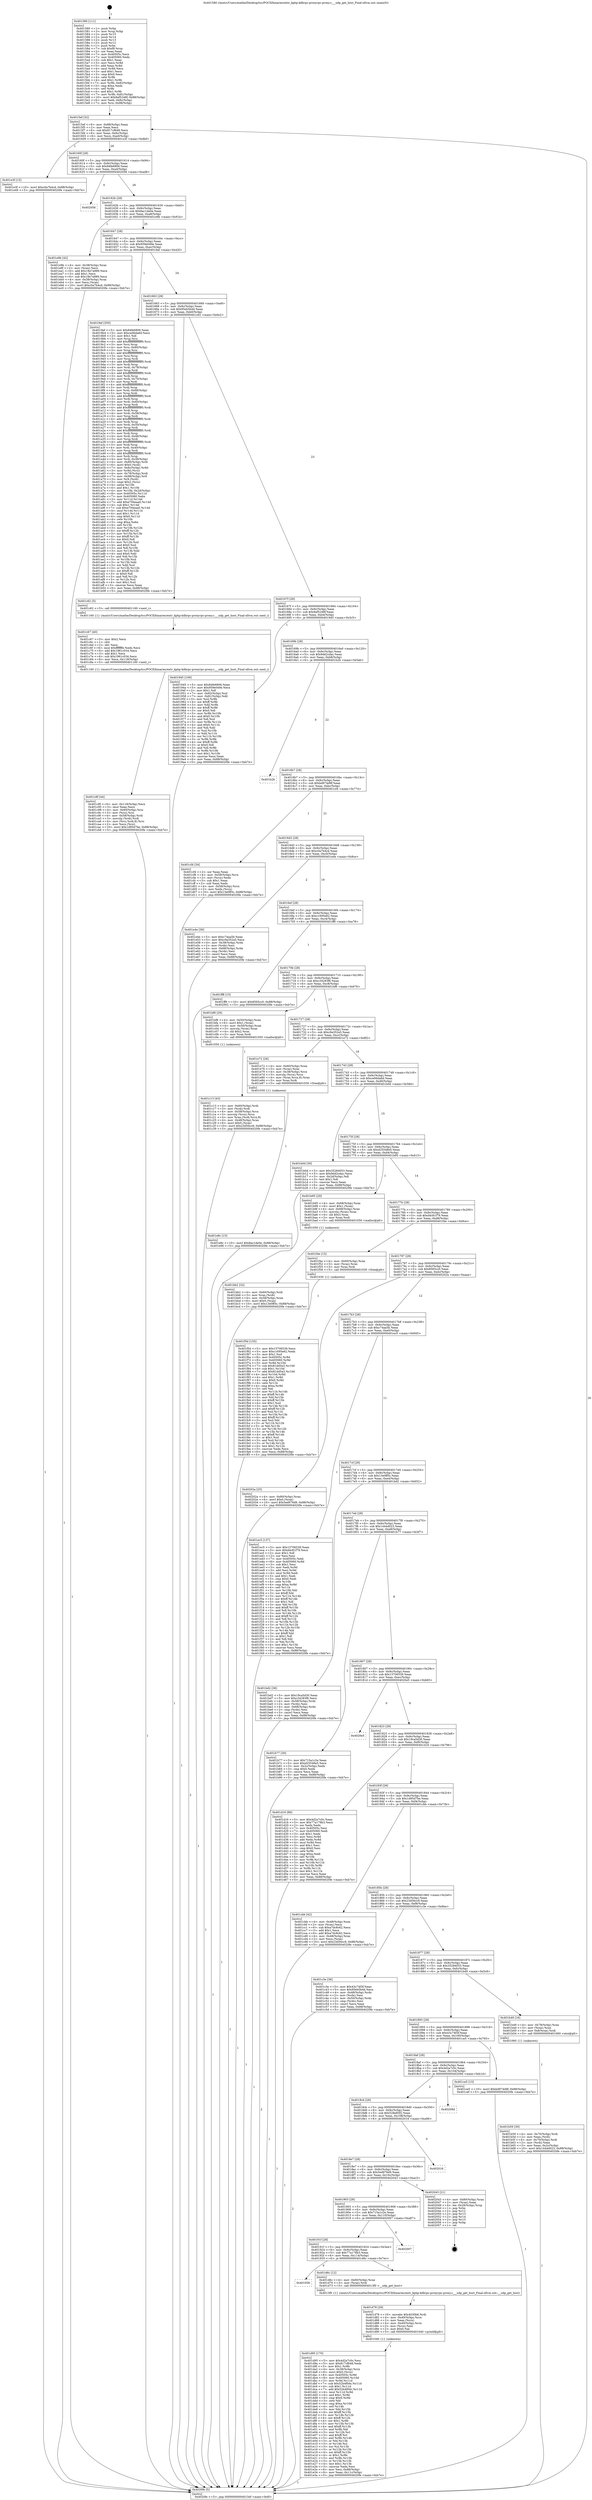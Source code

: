 digraph "0x401580" {
  label = "0x401580 (/mnt/c/Users/mathe/Desktop/tcc/POCII/binaries/extr_kphp-kdbrpc-proxyrpc-proxy.c___udp_get_host_Final-ollvm.out::main(0))"
  labelloc = "t"
  node[shape=record]

  Entry [label="",width=0.3,height=0.3,shape=circle,fillcolor=black,style=filled]
  "0x4015ef" [label="{
     0x4015ef [32]\l
     | [instrs]\l
     &nbsp;&nbsp;0x4015ef \<+6\>: mov -0x88(%rbp),%eax\l
     &nbsp;&nbsp;0x4015f5 \<+2\>: mov %eax,%ecx\l
     &nbsp;&nbsp;0x4015f7 \<+6\>: sub $0x817cf648,%ecx\l
     &nbsp;&nbsp;0x4015fd \<+6\>: mov %eax,-0x9c(%rbp)\l
     &nbsp;&nbsp;0x401603 \<+6\>: mov %ecx,-0xa0(%rbp)\l
     &nbsp;&nbsp;0x401609 \<+6\>: je 0000000000401e3f \<main+0x8bf\>\l
  }"]
  "0x401e3f" [label="{
     0x401e3f [15]\l
     | [instrs]\l
     &nbsp;&nbsp;0x401e3f \<+10\>: movl $0xc0a7b4cd,-0x88(%rbp)\l
     &nbsp;&nbsp;0x401e49 \<+5\>: jmp 00000000004020fe \<main+0xb7e\>\l
  }"]
  "0x40160f" [label="{
     0x40160f [28]\l
     | [instrs]\l
     &nbsp;&nbsp;0x40160f \<+5\>: jmp 0000000000401614 \<main+0x94\>\l
     &nbsp;&nbsp;0x401614 \<+6\>: mov -0x9c(%rbp),%eax\l
     &nbsp;&nbsp;0x40161a \<+5\>: sub $0x84fe6806,%eax\l
     &nbsp;&nbsp;0x40161f \<+6\>: mov %eax,-0xa4(%rbp)\l
     &nbsp;&nbsp;0x401625 \<+6\>: je 0000000000402058 \<main+0xad8\>\l
  }"]
  Exit [label="",width=0.3,height=0.3,shape=circle,fillcolor=black,style=filled,peripheries=2]
  "0x402058" [label="{
     0x402058\l
  }", style=dashed]
  "0x40162b" [label="{
     0x40162b [28]\l
     | [instrs]\l
     &nbsp;&nbsp;0x40162b \<+5\>: jmp 0000000000401630 \<main+0xb0\>\l
     &nbsp;&nbsp;0x401630 \<+6\>: mov -0x9c(%rbp),%eax\l
     &nbsp;&nbsp;0x401636 \<+5\>: sub $0x8ac1de0e,%eax\l
     &nbsp;&nbsp;0x40163b \<+6\>: mov %eax,-0xa8(%rbp)\l
     &nbsp;&nbsp;0x401641 \<+6\>: je 0000000000401e9b \<main+0x91b\>\l
  }"]
  "0x401f5d" [label="{
     0x401f5d [155]\l
     | [instrs]\l
     &nbsp;&nbsp;0x401f5d \<+5\>: mov $0x15706539,%ecx\l
     &nbsp;&nbsp;0x401f62 \<+5\>: mov $0xc1695e62,%edx\l
     &nbsp;&nbsp;0x401f67 \<+3\>: mov $0x1,%sil\l
     &nbsp;&nbsp;0x401f6a \<+8\>: mov 0x40505c,%r8d\l
     &nbsp;&nbsp;0x401f72 \<+8\>: mov 0x405060,%r9d\l
     &nbsp;&nbsp;0x401f7a \<+3\>: mov %r8d,%r10d\l
     &nbsp;&nbsp;0x401f7d \<+7\>: sub $0x81dd5a3,%r10d\l
     &nbsp;&nbsp;0x401f84 \<+4\>: sub $0x1,%r10d\l
     &nbsp;&nbsp;0x401f88 \<+7\>: add $0x81dd5a3,%r10d\l
     &nbsp;&nbsp;0x401f8f \<+4\>: imul %r10d,%r8d\l
     &nbsp;&nbsp;0x401f93 \<+4\>: and $0x1,%r8d\l
     &nbsp;&nbsp;0x401f97 \<+4\>: cmp $0x0,%r8d\l
     &nbsp;&nbsp;0x401f9b \<+4\>: sete %r11b\l
     &nbsp;&nbsp;0x401f9f \<+4\>: cmp $0xa,%r9d\l
     &nbsp;&nbsp;0x401fa3 \<+3\>: setl %bl\l
     &nbsp;&nbsp;0x401fa6 \<+3\>: mov %r11b,%r14b\l
     &nbsp;&nbsp;0x401fa9 \<+4\>: xor $0xff,%r14b\l
     &nbsp;&nbsp;0x401fad \<+3\>: mov %bl,%r15b\l
     &nbsp;&nbsp;0x401fb0 \<+4\>: xor $0xff,%r15b\l
     &nbsp;&nbsp;0x401fb4 \<+4\>: xor $0x1,%sil\l
     &nbsp;&nbsp;0x401fb8 \<+3\>: mov %r14b,%r12b\l
     &nbsp;&nbsp;0x401fbb \<+4\>: and $0xff,%r12b\l
     &nbsp;&nbsp;0x401fbf \<+3\>: and %sil,%r11b\l
     &nbsp;&nbsp;0x401fc2 \<+3\>: mov %r15b,%r13b\l
     &nbsp;&nbsp;0x401fc5 \<+4\>: and $0xff,%r13b\l
     &nbsp;&nbsp;0x401fc9 \<+3\>: and %sil,%bl\l
     &nbsp;&nbsp;0x401fcc \<+3\>: or %r11b,%r12b\l
     &nbsp;&nbsp;0x401fcf \<+3\>: or %bl,%r13b\l
     &nbsp;&nbsp;0x401fd2 \<+3\>: xor %r13b,%r12b\l
     &nbsp;&nbsp;0x401fd5 \<+3\>: or %r15b,%r14b\l
     &nbsp;&nbsp;0x401fd8 \<+4\>: xor $0xff,%r14b\l
     &nbsp;&nbsp;0x401fdc \<+4\>: or $0x1,%sil\l
     &nbsp;&nbsp;0x401fe0 \<+3\>: and %sil,%r14b\l
     &nbsp;&nbsp;0x401fe3 \<+3\>: or %r14b,%r12b\l
     &nbsp;&nbsp;0x401fe6 \<+4\>: test $0x1,%r12b\l
     &nbsp;&nbsp;0x401fea \<+3\>: cmovne %edx,%ecx\l
     &nbsp;&nbsp;0x401fed \<+6\>: mov %ecx,-0x88(%rbp)\l
     &nbsp;&nbsp;0x401ff3 \<+5\>: jmp 00000000004020fe \<main+0xb7e\>\l
  }"]
  "0x401e9b" [label="{
     0x401e9b [42]\l
     | [instrs]\l
     &nbsp;&nbsp;0x401e9b \<+4\>: mov -0x38(%rbp),%rax\l
     &nbsp;&nbsp;0x401e9f \<+2\>: mov (%rax),%ecx\l
     &nbsp;&nbsp;0x401ea1 \<+6\>: add $0x18e7a989,%ecx\l
     &nbsp;&nbsp;0x401ea7 \<+3\>: add $0x1,%ecx\l
     &nbsp;&nbsp;0x401eaa \<+6\>: sub $0x18e7a989,%ecx\l
     &nbsp;&nbsp;0x401eb0 \<+4\>: mov -0x38(%rbp),%rax\l
     &nbsp;&nbsp;0x401eb4 \<+2\>: mov %ecx,(%rax)\l
     &nbsp;&nbsp;0x401eb6 \<+10\>: movl $0xc0a7b4cd,-0x88(%rbp)\l
     &nbsp;&nbsp;0x401ec0 \<+5\>: jmp 00000000004020fe \<main+0xb7e\>\l
  }"]
  "0x401647" [label="{
     0x401647 [28]\l
     | [instrs]\l
     &nbsp;&nbsp;0x401647 \<+5\>: jmp 000000000040164c \<main+0xcc\>\l
     &nbsp;&nbsp;0x40164c \<+6\>: mov -0x9c(%rbp),%eax\l
     &nbsp;&nbsp;0x401652 \<+5\>: sub $0x959e049e,%eax\l
     &nbsp;&nbsp;0x401657 \<+6\>: mov %eax,-0xac(%rbp)\l
     &nbsp;&nbsp;0x40165d \<+6\>: je 00000000004019af \<main+0x42f\>\l
  }"]
  "0x401e8c" [label="{
     0x401e8c [15]\l
     | [instrs]\l
     &nbsp;&nbsp;0x401e8c \<+10\>: movl $0x8ac1de0e,-0x88(%rbp)\l
     &nbsp;&nbsp;0x401e96 \<+5\>: jmp 00000000004020fe \<main+0xb7e\>\l
  }"]
  "0x4019af" [label="{
     0x4019af [350]\l
     | [instrs]\l
     &nbsp;&nbsp;0x4019af \<+5\>: mov $0x84fe6806,%eax\l
     &nbsp;&nbsp;0x4019b4 \<+5\>: mov $0xce06da6d,%ecx\l
     &nbsp;&nbsp;0x4019b9 \<+2\>: mov $0x1,%dl\l
     &nbsp;&nbsp;0x4019bb \<+3\>: mov %rsp,%rsi\l
     &nbsp;&nbsp;0x4019be \<+4\>: add $0xfffffffffffffff0,%rsi\l
     &nbsp;&nbsp;0x4019c2 \<+3\>: mov %rsi,%rsp\l
     &nbsp;&nbsp;0x4019c5 \<+4\>: mov %rsi,-0x80(%rbp)\l
     &nbsp;&nbsp;0x4019c9 \<+3\>: mov %rsp,%rsi\l
     &nbsp;&nbsp;0x4019cc \<+4\>: add $0xfffffffffffffff0,%rsi\l
     &nbsp;&nbsp;0x4019d0 \<+3\>: mov %rsi,%rsp\l
     &nbsp;&nbsp;0x4019d3 \<+3\>: mov %rsp,%rdi\l
     &nbsp;&nbsp;0x4019d6 \<+4\>: add $0xfffffffffffffff0,%rdi\l
     &nbsp;&nbsp;0x4019da \<+3\>: mov %rdi,%rsp\l
     &nbsp;&nbsp;0x4019dd \<+4\>: mov %rdi,-0x78(%rbp)\l
     &nbsp;&nbsp;0x4019e1 \<+3\>: mov %rsp,%rdi\l
     &nbsp;&nbsp;0x4019e4 \<+4\>: add $0xfffffffffffffff0,%rdi\l
     &nbsp;&nbsp;0x4019e8 \<+3\>: mov %rdi,%rsp\l
     &nbsp;&nbsp;0x4019eb \<+4\>: mov %rdi,-0x70(%rbp)\l
     &nbsp;&nbsp;0x4019ef \<+3\>: mov %rsp,%rdi\l
     &nbsp;&nbsp;0x4019f2 \<+4\>: add $0xfffffffffffffff0,%rdi\l
     &nbsp;&nbsp;0x4019f6 \<+3\>: mov %rdi,%rsp\l
     &nbsp;&nbsp;0x4019f9 \<+4\>: mov %rdi,-0x68(%rbp)\l
     &nbsp;&nbsp;0x4019fd \<+3\>: mov %rsp,%rdi\l
     &nbsp;&nbsp;0x401a00 \<+4\>: add $0xfffffffffffffff0,%rdi\l
     &nbsp;&nbsp;0x401a04 \<+3\>: mov %rdi,%rsp\l
     &nbsp;&nbsp;0x401a07 \<+4\>: mov %rdi,-0x60(%rbp)\l
     &nbsp;&nbsp;0x401a0b \<+3\>: mov %rsp,%rdi\l
     &nbsp;&nbsp;0x401a0e \<+4\>: add $0xfffffffffffffff0,%rdi\l
     &nbsp;&nbsp;0x401a12 \<+3\>: mov %rdi,%rsp\l
     &nbsp;&nbsp;0x401a15 \<+4\>: mov %rdi,-0x58(%rbp)\l
     &nbsp;&nbsp;0x401a19 \<+3\>: mov %rsp,%rdi\l
     &nbsp;&nbsp;0x401a1c \<+4\>: add $0xfffffffffffffff0,%rdi\l
     &nbsp;&nbsp;0x401a20 \<+3\>: mov %rdi,%rsp\l
     &nbsp;&nbsp;0x401a23 \<+4\>: mov %rdi,-0x50(%rbp)\l
     &nbsp;&nbsp;0x401a27 \<+3\>: mov %rsp,%rdi\l
     &nbsp;&nbsp;0x401a2a \<+4\>: add $0xfffffffffffffff0,%rdi\l
     &nbsp;&nbsp;0x401a2e \<+3\>: mov %rdi,%rsp\l
     &nbsp;&nbsp;0x401a31 \<+4\>: mov %rdi,-0x48(%rbp)\l
     &nbsp;&nbsp;0x401a35 \<+3\>: mov %rsp,%rdi\l
     &nbsp;&nbsp;0x401a38 \<+4\>: add $0xfffffffffffffff0,%rdi\l
     &nbsp;&nbsp;0x401a3c \<+3\>: mov %rdi,%rsp\l
     &nbsp;&nbsp;0x401a3f \<+4\>: mov %rdi,-0x40(%rbp)\l
     &nbsp;&nbsp;0x401a43 \<+3\>: mov %rsp,%rdi\l
     &nbsp;&nbsp;0x401a46 \<+4\>: add $0xfffffffffffffff0,%rdi\l
     &nbsp;&nbsp;0x401a4a \<+3\>: mov %rdi,%rsp\l
     &nbsp;&nbsp;0x401a4d \<+4\>: mov %rdi,-0x38(%rbp)\l
     &nbsp;&nbsp;0x401a51 \<+4\>: mov -0x80(%rbp),%rdi\l
     &nbsp;&nbsp;0x401a55 \<+6\>: movl $0x0,(%rdi)\l
     &nbsp;&nbsp;0x401a5b \<+7\>: mov -0x8c(%rbp),%r8d\l
     &nbsp;&nbsp;0x401a62 \<+3\>: mov %r8d,(%rsi)\l
     &nbsp;&nbsp;0x401a65 \<+4\>: mov -0x78(%rbp),%rdi\l
     &nbsp;&nbsp;0x401a69 \<+7\>: mov -0x98(%rbp),%r9\l
     &nbsp;&nbsp;0x401a70 \<+3\>: mov %r9,(%rdi)\l
     &nbsp;&nbsp;0x401a73 \<+3\>: cmpl $0x2,(%rsi)\l
     &nbsp;&nbsp;0x401a76 \<+4\>: setne %r10b\l
     &nbsp;&nbsp;0x401a7a \<+4\>: and $0x1,%r10b\l
     &nbsp;&nbsp;0x401a7e \<+4\>: mov %r10b,-0x2d(%rbp)\l
     &nbsp;&nbsp;0x401a82 \<+8\>: mov 0x40505c,%r11d\l
     &nbsp;&nbsp;0x401a8a \<+7\>: mov 0x405060,%ebx\l
     &nbsp;&nbsp;0x401a91 \<+3\>: mov %r11d,%r14d\l
     &nbsp;&nbsp;0x401a94 \<+7\>: add $0xe794eaa0,%r14d\l
     &nbsp;&nbsp;0x401a9b \<+4\>: sub $0x1,%r14d\l
     &nbsp;&nbsp;0x401a9f \<+7\>: sub $0xe794eaa0,%r14d\l
     &nbsp;&nbsp;0x401aa6 \<+4\>: imul %r14d,%r11d\l
     &nbsp;&nbsp;0x401aaa \<+4\>: and $0x1,%r11d\l
     &nbsp;&nbsp;0x401aae \<+4\>: cmp $0x0,%r11d\l
     &nbsp;&nbsp;0x401ab2 \<+4\>: sete %r10b\l
     &nbsp;&nbsp;0x401ab6 \<+3\>: cmp $0xa,%ebx\l
     &nbsp;&nbsp;0x401ab9 \<+4\>: setl %r15b\l
     &nbsp;&nbsp;0x401abd \<+3\>: mov %r10b,%r12b\l
     &nbsp;&nbsp;0x401ac0 \<+4\>: xor $0xff,%r12b\l
     &nbsp;&nbsp;0x401ac4 \<+3\>: mov %r15b,%r13b\l
     &nbsp;&nbsp;0x401ac7 \<+4\>: xor $0xff,%r13b\l
     &nbsp;&nbsp;0x401acb \<+3\>: xor $0x0,%dl\l
     &nbsp;&nbsp;0x401ace \<+3\>: mov %r12b,%sil\l
     &nbsp;&nbsp;0x401ad1 \<+4\>: and $0x0,%sil\l
     &nbsp;&nbsp;0x401ad5 \<+3\>: and %dl,%r10b\l
     &nbsp;&nbsp;0x401ad8 \<+3\>: mov %r13b,%dil\l
     &nbsp;&nbsp;0x401adb \<+4\>: and $0x0,%dil\l
     &nbsp;&nbsp;0x401adf \<+3\>: and %dl,%r15b\l
     &nbsp;&nbsp;0x401ae2 \<+3\>: or %r10b,%sil\l
     &nbsp;&nbsp;0x401ae5 \<+3\>: or %r15b,%dil\l
     &nbsp;&nbsp;0x401ae8 \<+3\>: xor %dil,%sil\l
     &nbsp;&nbsp;0x401aeb \<+3\>: or %r13b,%r12b\l
     &nbsp;&nbsp;0x401aee \<+4\>: xor $0xff,%r12b\l
     &nbsp;&nbsp;0x401af2 \<+3\>: or $0x0,%dl\l
     &nbsp;&nbsp;0x401af5 \<+3\>: and %dl,%r12b\l
     &nbsp;&nbsp;0x401af8 \<+3\>: or %r12b,%sil\l
     &nbsp;&nbsp;0x401afb \<+4\>: test $0x1,%sil\l
     &nbsp;&nbsp;0x401aff \<+3\>: cmovne %ecx,%eax\l
     &nbsp;&nbsp;0x401b02 \<+6\>: mov %eax,-0x88(%rbp)\l
     &nbsp;&nbsp;0x401b08 \<+5\>: jmp 00000000004020fe \<main+0xb7e\>\l
  }"]
  "0x401663" [label="{
     0x401663 [28]\l
     | [instrs]\l
     &nbsp;&nbsp;0x401663 \<+5\>: jmp 0000000000401668 \<main+0xe8\>\l
     &nbsp;&nbsp;0x401668 \<+6\>: mov -0x9c(%rbp),%eax\l
     &nbsp;&nbsp;0x40166e \<+5\>: sub $0x95eb5b4d,%eax\l
     &nbsp;&nbsp;0x401673 \<+6\>: mov %eax,-0xb0(%rbp)\l
     &nbsp;&nbsp;0x401679 \<+6\>: je 0000000000401c62 \<main+0x6e2\>\l
  }"]
  "0x401d95" [label="{
     0x401d95 [170]\l
     | [instrs]\l
     &nbsp;&nbsp;0x401d95 \<+5\>: mov $0x4d2a7c0c,%esi\l
     &nbsp;&nbsp;0x401d9a \<+5\>: mov $0x817cf648,%edx\l
     &nbsp;&nbsp;0x401d9f \<+3\>: mov $0x1,%r8b\l
     &nbsp;&nbsp;0x401da2 \<+4\>: mov -0x38(%rbp),%rcx\l
     &nbsp;&nbsp;0x401da6 \<+6\>: movl $0x0,(%rcx)\l
     &nbsp;&nbsp;0x401dac \<+8\>: mov 0x40505c,%r9d\l
     &nbsp;&nbsp;0x401db4 \<+8\>: mov 0x405060,%r10d\l
     &nbsp;&nbsp;0x401dbc \<+3\>: mov %r9d,%r11d\l
     &nbsp;&nbsp;0x401dbf \<+7\>: sub $0x52b4f0dc,%r11d\l
     &nbsp;&nbsp;0x401dc6 \<+4\>: sub $0x1,%r11d\l
     &nbsp;&nbsp;0x401dca \<+7\>: add $0x52b4f0dc,%r11d\l
     &nbsp;&nbsp;0x401dd1 \<+4\>: imul %r11d,%r9d\l
     &nbsp;&nbsp;0x401dd5 \<+4\>: and $0x1,%r9d\l
     &nbsp;&nbsp;0x401dd9 \<+4\>: cmp $0x0,%r9d\l
     &nbsp;&nbsp;0x401ddd \<+3\>: sete %bl\l
     &nbsp;&nbsp;0x401de0 \<+4\>: cmp $0xa,%r10d\l
     &nbsp;&nbsp;0x401de4 \<+4\>: setl %r14b\l
     &nbsp;&nbsp;0x401de8 \<+3\>: mov %bl,%r15b\l
     &nbsp;&nbsp;0x401deb \<+4\>: xor $0xff,%r15b\l
     &nbsp;&nbsp;0x401def \<+3\>: mov %r14b,%r12b\l
     &nbsp;&nbsp;0x401df2 \<+4\>: xor $0xff,%r12b\l
     &nbsp;&nbsp;0x401df6 \<+4\>: xor $0x1,%r8b\l
     &nbsp;&nbsp;0x401dfa \<+3\>: mov %r15b,%r13b\l
     &nbsp;&nbsp;0x401dfd \<+4\>: and $0xff,%r13b\l
     &nbsp;&nbsp;0x401e01 \<+3\>: and %r8b,%bl\l
     &nbsp;&nbsp;0x401e04 \<+3\>: mov %r12b,%cl\l
     &nbsp;&nbsp;0x401e07 \<+3\>: and $0xff,%cl\l
     &nbsp;&nbsp;0x401e0a \<+3\>: and %r8b,%r14b\l
     &nbsp;&nbsp;0x401e0d \<+3\>: or %bl,%r13b\l
     &nbsp;&nbsp;0x401e10 \<+3\>: or %r14b,%cl\l
     &nbsp;&nbsp;0x401e13 \<+3\>: xor %cl,%r13b\l
     &nbsp;&nbsp;0x401e16 \<+3\>: or %r12b,%r15b\l
     &nbsp;&nbsp;0x401e19 \<+4\>: xor $0xff,%r15b\l
     &nbsp;&nbsp;0x401e1d \<+4\>: or $0x1,%r8b\l
     &nbsp;&nbsp;0x401e21 \<+3\>: and %r8b,%r15b\l
     &nbsp;&nbsp;0x401e24 \<+3\>: or %r15b,%r13b\l
     &nbsp;&nbsp;0x401e27 \<+4\>: test $0x1,%r13b\l
     &nbsp;&nbsp;0x401e2b \<+3\>: cmovne %edx,%esi\l
     &nbsp;&nbsp;0x401e2e \<+6\>: mov %esi,-0x88(%rbp)\l
     &nbsp;&nbsp;0x401e34 \<+6\>: mov %eax,-0x11c(%rbp)\l
     &nbsp;&nbsp;0x401e3a \<+5\>: jmp 00000000004020fe \<main+0xb7e\>\l
  }"]
  "0x401c62" [label="{
     0x401c62 [5]\l
     | [instrs]\l
     &nbsp;&nbsp;0x401c62 \<+5\>: call 0000000000401160 \<next_i\>\l
     | [calls]\l
     &nbsp;&nbsp;0x401160 \{1\} (/mnt/c/Users/mathe/Desktop/tcc/POCII/binaries/extr_kphp-kdbrpc-proxyrpc-proxy.c___udp_get_host_Final-ollvm.out::next_i)\l
  }"]
  "0x40167f" [label="{
     0x40167f [28]\l
     | [instrs]\l
     &nbsp;&nbsp;0x40167f \<+5\>: jmp 0000000000401684 \<main+0x104\>\l
     &nbsp;&nbsp;0x401684 \<+6\>: mov -0x9c(%rbp),%eax\l
     &nbsp;&nbsp;0x40168a \<+5\>: sub $0x9af5248f,%eax\l
     &nbsp;&nbsp;0x40168f \<+6\>: mov %eax,-0xb4(%rbp)\l
     &nbsp;&nbsp;0x401695 \<+6\>: je 0000000000401945 \<main+0x3c5\>\l
  }"]
  "0x401d78" [label="{
     0x401d78 [29]\l
     | [instrs]\l
     &nbsp;&nbsp;0x401d78 \<+10\>: movabs $0x4030b6,%rdi\l
     &nbsp;&nbsp;0x401d82 \<+4\>: mov -0x40(%rbp),%rcx\l
     &nbsp;&nbsp;0x401d86 \<+2\>: mov %eax,(%rcx)\l
     &nbsp;&nbsp;0x401d88 \<+4\>: mov -0x40(%rbp),%rcx\l
     &nbsp;&nbsp;0x401d8c \<+2\>: mov (%rcx),%esi\l
     &nbsp;&nbsp;0x401d8e \<+2\>: mov $0x0,%al\l
     &nbsp;&nbsp;0x401d90 \<+5\>: call 0000000000401040 \<printf@plt\>\l
     | [calls]\l
     &nbsp;&nbsp;0x401040 \{1\} (unknown)\l
  }"]
  "0x401945" [label="{
     0x401945 [106]\l
     | [instrs]\l
     &nbsp;&nbsp;0x401945 \<+5\>: mov $0x84fe6806,%eax\l
     &nbsp;&nbsp;0x40194a \<+5\>: mov $0x959e049e,%ecx\l
     &nbsp;&nbsp;0x40194f \<+2\>: mov $0x1,%dl\l
     &nbsp;&nbsp;0x401951 \<+7\>: mov -0x82(%rbp),%sil\l
     &nbsp;&nbsp;0x401958 \<+7\>: mov -0x81(%rbp),%dil\l
     &nbsp;&nbsp;0x40195f \<+3\>: mov %sil,%r8b\l
     &nbsp;&nbsp;0x401962 \<+4\>: xor $0xff,%r8b\l
     &nbsp;&nbsp;0x401966 \<+3\>: mov %dil,%r9b\l
     &nbsp;&nbsp;0x401969 \<+4\>: xor $0xff,%r9b\l
     &nbsp;&nbsp;0x40196d \<+3\>: xor $0x0,%dl\l
     &nbsp;&nbsp;0x401970 \<+3\>: mov %r8b,%r10b\l
     &nbsp;&nbsp;0x401973 \<+4\>: and $0x0,%r10b\l
     &nbsp;&nbsp;0x401977 \<+3\>: and %dl,%sil\l
     &nbsp;&nbsp;0x40197a \<+3\>: mov %r9b,%r11b\l
     &nbsp;&nbsp;0x40197d \<+4\>: and $0x0,%r11b\l
     &nbsp;&nbsp;0x401981 \<+3\>: and %dl,%dil\l
     &nbsp;&nbsp;0x401984 \<+3\>: or %sil,%r10b\l
     &nbsp;&nbsp;0x401987 \<+3\>: or %dil,%r11b\l
     &nbsp;&nbsp;0x40198a \<+3\>: xor %r11b,%r10b\l
     &nbsp;&nbsp;0x40198d \<+3\>: or %r9b,%r8b\l
     &nbsp;&nbsp;0x401990 \<+4\>: xor $0xff,%r8b\l
     &nbsp;&nbsp;0x401994 \<+3\>: or $0x0,%dl\l
     &nbsp;&nbsp;0x401997 \<+3\>: and %dl,%r8b\l
     &nbsp;&nbsp;0x40199a \<+3\>: or %r8b,%r10b\l
     &nbsp;&nbsp;0x40199d \<+4\>: test $0x1,%r10b\l
     &nbsp;&nbsp;0x4019a1 \<+3\>: cmovne %ecx,%eax\l
     &nbsp;&nbsp;0x4019a4 \<+6\>: mov %eax,-0x88(%rbp)\l
     &nbsp;&nbsp;0x4019aa \<+5\>: jmp 00000000004020fe \<main+0xb7e\>\l
  }"]
  "0x40169b" [label="{
     0x40169b [28]\l
     | [instrs]\l
     &nbsp;&nbsp;0x40169b \<+5\>: jmp 00000000004016a0 \<main+0x120\>\l
     &nbsp;&nbsp;0x4016a0 \<+6\>: mov -0x9c(%rbp),%eax\l
     &nbsp;&nbsp;0x4016a6 \<+5\>: sub $0x9dd2cdac,%eax\l
     &nbsp;&nbsp;0x4016ab \<+6\>: mov %eax,-0xb8(%rbp)\l
     &nbsp;&nbsp;0x4016b1 \<+6\>: je 0000000000401b2b \<main+0x5ab\>\l
  }"]
  "0x4020fe" [label="{
     0x4020fe [5]\l
     | [instrs]\l
     &nbsp;&nbsp;0x4020fe \<+5\>: jmp 00000000004015ef \<main+0x6f\>\l
  }"]
  "0x401580" [label="{
     0x401580 [111]\l
     | [instrs]\l
     &nbsp;&nbsp;0x401580 \<+1\>: push %rbp\l
     &nbsp;&nbsp;0x401581 \<+3\>: mov %rsp,%rbp\l
     &nbsp;&nbsp;0x401584 \<+2\>: push %r15\l
     &nbsp;&nbsp;0x401586 \<+2\>: push %r14\l
     &nbsp;&nbsp;0x401588 \<+2\>: push %r13\l
     &nbsp;&nbsp;0x40158a \<+2\>: push %r12\l
     &nbsp;&nbsp;0x40158c \<+1\>: push %rbx\l
     &nbsp;&nbsp;0x40158d \<+7\>: sub $0xf8,%rsp\l
     &nbsp;&nbsp;0x401594 \<+2\>: xor %eax,%eax\l
     &nbsp;&nbsp;0x401596 \<+7\>: mov 0x40505c,%ecx\l
     &nbsp;&nbsp;0x40159d \<+7\>: mov 0x405060,%edx\l
     &nbsp;&nbsp;0x4015a4 \<+3\>: sub $0x1,%eax\l
     &nbsp;&nbsp;0x4015a7 \<+3\>: mov %ecx,%r8d\l
     &nbsp;&nbsp;0x4015aa \<+3\>: add %eax,%r8d\l
     &nbsp;&nbsp;0x4015ad \<+4\>: imul %r8d,%ecx\l
     &nbsp;&nbsp;0x4015b1 \<+3\>: and $0x1,%ecx\l
     &nbsp;&nbsp;0x4015b4 \<+3\>: cmp $0x0,%ecx\l
     &nbsp;&nbsp;0x4015b7 \<+4\>: sete %r9b\l
     &nbsp;&nbsp;0x4015bb \<+4\>: and $0x1,%r9b\l
     &nbsp;&nbsp;0x4015bf \<+7\>: mov %r9b,-0x82(%rbp)\l
     &nbsp;&nbsp;0x4015c6 \<+3\>: cmp $0xa,%edx\l
     &nbsp;&nbsp;0x4015c9 \<+4\>: setl %r9b\l
     &nbsp;&nbsp;0x4015cd \<+4\>: and $0x1,%r9b\l
     &nbsp;&nbsp;0x4015d1 \<+7\>: mov %r9b,-0x81(%rbp)\l
     &nbsp;&nbsp;0x4015d8 \<+10\>: movl $0x9af5248f,-0x88(%rbp)\l
     &nbsp;&nbsp;0x4015e2 \<+6\>: mov %edi,-0x8c(%rbp)\l
     &nbsp;&nbsp;0x4015e8 \<+7\>: mov %rsi,-0x98(%rbp)\l
  }"]
  "0x40193b" [label="{
     0x40193b\l
  }", style=dashed]
  "0x401d6c" [label="{
     0x401d6c [12]\l
     | [instrs]\l
     &nbsp;&nbsp;0x401d6c \<+4\>: mov -0x60(%rbp),%rax\l
     &nbsp;&nbsp;0x401d70 \<+3\>: mov (%rax),%rdi\l
     &nbsp;&nbsp;0x401d73 \<+5\>: call 00000000004013f0 \<__udp_get_host\>\l
     | [calls]\l
     &nbsp;&nbsp;0x4013f0 \{1\} (/mnt/c/Users/mathe/Desktop/tcc/POCII/binaries/extr_kphp-kdbrpc-proxyrpc-proxy.c___udp_get_host_Final-ollvm.out::__udp_get_host)\l
  }"]
  "0x401b2b" [label="{
     0x401b2b\l
  }", style=dashed]
  "0x4016b7" [label="{
     0x4016b7 [28]\l
     | [instrs]\l
     &nbsp;&nbsp;0x4016b7 \<+5\>: jmp 00000000004016bc \<main+0x13c\>\l
     &nbsp;&nbsp;0x4016bc \<+6\>: mov -0x9c(%rbp),%eax\l
     &nbsp;&nbsp;0x4016c2 \<+5\>: sub $0xbd974d9f,%eax\l
     &nbsp;&nbsp;0x4016c7 \<+6\>: mov %eax,-0xbc(%rbp)\l
     &nbsp;&nbsp;0x4016cd \<+6\>: je 0000000000401cf4 \<main+0x774\>\l
  }"]
  "0x40191f" [label="{
     0x40191f [28]\l
     | [instrs]\l
     &nbsp;&nbsp;0x40191f \<+5\>: jmp 0000000000401924 \<main+0x3a4\>\l
     &nbsp;&nbsp;0x401924 \<+6\>: mov -0x9c(%rbp),%eax\l
     &nbsp;&nbsp;0x40192a \<+5\>: sub $0x77a178b3,%eax\l
     &nbsp;&nbsp;0x40192f \<+6\>: mov %eax,-0x114(%rbp)\l
     &nbsp;&nbsp;0x401935 \<+6\>: je 0000000000401d6c \<main+0x7ec\>\l
  }"]
  "0x401cf4" [label="{
     0x401cf4 [34]\l
     | [instrs]\l
     &nbsp;&nbsp;0x401cf4 \<+2\>: xor %eax,%eax\l
     &nbsp;&nbsp;0x401cf6 \<+4\>: mov -0x58(%rbp),%rcx\l
     &nbsp;&nbsp;0x401cfa \<+2\>: mov (%rcx),%edx\l
     &nbsp;&nbsp;0x401cfc \<+3\>: sub $0x1,%eax\l
     &nbsp;&nbsp;0x401cff \<+2\>: sub %eax,%edx\l
     &nbsp;&nbsp;0x401d01 \<+4\>: mov -0x58(%rbp),%rcx\l
     &nbsp;&nbsp;0x401d05 \<+2\>: mov %edx,(%rcx)\l
     &nbsp;&nbsp;0x401d07 \<+10\>: movl $0x13e0ff3c,-0x88(%rbp)\l
     &nbsp;&nbsp;0x401d11 \<+5\>: jmp 00000000004020fe \<main+0xb7e\>\l
  }"]
  "0x4016d3" [label="{
     0x4016d3 [28]\l
     | [instrs]\l
     &nbsp;&nbsp;0x4016d3 \<+5\>: jmp 00000000004016d8 \<main+0x158\>\l
     &nbsp;&nbsp;0x4016d8 \<+6\>: mov -0x9c(%rbp),%eax\l
     &nbsp;&nbsp;0x4016de \<+5\>: sub $0xc0a7b4cd,%eax\l
     &nbsp;&nbsp;0x4016e3 \<+6\>: mov %eax,-0xc0(%rbp)\l
     &nbsp;&nbsp;0x4016e9 \<+6\>: je 0000000000401e4e \<main+0x8ce\>\l
  }"]
  "0x402007" [label="{
     0x402007\l
  }", style=dashed]
  "0x401e4e" [label="{
     0x401e4e [36]\l
     | [instrs]\l
     &nbsp;&nbsp;0x401e4e \<+5\>: mov $0xc74aa5b,%eax\l
     &nbsp;&nbsp;0x401e53 \<+5\>: mov $0xc9a352a5,%ecx\l
     &nbsp;&nbsp;0x401e58 \<+4\>: mov -0x38(%rbp),%rdx\l
     &nbsp;&nbsp;0x401e5c \<+2\>: mov (%rdx),%esi\l
     &nbsp;&nbsp;0x401e5e \<+4\>: mov -0x68(%rbp),%rdx\l
     &nbsp;&nbsp;0x401e62 \<+2\>: cmp (%rdx),%esi\l
     &nbsp;&nbsp;0x401e64 \<+3\>: cmovl %ecx,%eax\l
     &nbsp;&nbsp;0x401e67 \<+6\>: mov %eax,-0x88(%rbp)\l
     &nbsp;&nbsp;0x401e6d \<+5\>: jmp 00000000004020fe \<main+0xb7e\>\l
  }"]
  "0x4016ef" [label="{
     0x4016ef [28]\l
     | [instrs]\l
     &nbsp;&nbsp;0x4016ef \<+5\>: jmp 00000000004016f4 \<main+0x174\>\l
     &nbsp;&nbsp;0x4016f4 \<+6\>: mov -0x9c(%rbp),%eax\l
     &nbsp;&nbsp;0x4016fa \<+5\>: sub $0xc1695e62,%eax\l
     &nbsp;&nbsp;0x4016ff \<+6\>: mov %eax,-0xc4(%rbp)\l
     &nbsp;&nbsp;0x401705 \<+6\>: je 0000000000401ff8 \<main+0xa78\>\l
  }"]
  "0x401903" [label="{
     0x401903 [28]\l
     | [instrs]\l
     &nbsp;&nbsp;0x401903 \<+5\>: jmp 0000000000401908 \<main+0x388\>\l
     &nbsp;&nbsp;0x401908 \<+6\>: mov -0x9c(%rbp),%eax\l
     &nbsp;&nbsp;0x40190e \<+5\>: sub $0x715a1c2e,%eax\l
     &nbsp;&nbsp;0x401913 \<+6\>: mov %eax,-0x110(%rbp)\l
     &nbsp;&nbsp;0x401919 \<+6\>: je 0000000000402007 \<main+0xa87\>\l
  }"]
  "0x401ff8" [label="{
     0x401ff8 [15]\l
     | [instrs]\l
     &nbsp;&nbsp;0x401ff8 \<+10\>: movl $0x8565cc0,-0x88(%rbp)\l
     &nbsp;&nbsp;0x402002 \<+5\>: jmp 00000000004020fe \<main+0xb7e\>\l
  }"]
  "0x40170b" [label="{
     0x40170b [28]\l
     | [instrs]\l
     &nbsp;&nbsp;0x40170b \<+5\>: jmp 0000000000401710 \<main+0x190\>\l
     &nbsp;&nbsp;0x401710 \<+6\>: mov -0x9c(%rbp),%eax\l
     &nbsp;&nbsp;0x401716 \<+5\>: sub $0xc34283f6,%eax\l
     &nbsp;&nbsp;0x40171b \<+6\>: mov %eax,-0xc8(%rbp)\l
     &nbsp;&nbsp;0x401721 \<+6\>: je 0000000000401bf6 \<main+0x676\>\l
  }"]
  "0x402043" [label="{
     0x402043 [21]\l
     | [instrs]\l
     &nbsp;&nbsp;0x402043 \<+4\>: mov -0x80(%rbp),%rax\l
     &nbsp;&nbsp;0x402047 \<+2\>: mov (%rax),%eax\l
     &nbsp;&nbsp;0x402049 \<+4\>: lea -0x28(%rbp),%rsp\l
     &nbsp;&nbsp;0x40204d \<+1\>: pop %rbx\l
     &nbsp;&nbsp;0x40204e \<+2\>: pop %r12\l
     &nbsp;&nbsp;0x402050 \<+2\>: pop %r13\l
     &nbsp;&nbsp;0x402052 \<+2\>: pop %r14\l
     &nbsp;&nbsp;0x402054 \<+2\>: pop %r15\l
     &nbsp;&nbsp;0x402056 \<+1\>: pop %rbp\l
     &nbsp;&nbsp;0x402057 \<+1\>: ret\l
  }"]
  "0x401bf6" [label="{
     0x401bf6 [29]\l
     | [instrs]\l
     &nbsp;&nbsp;0x401bf6 \<+4\>: mov -0x50(%rbp),%rax\l
     &nbsp;&nbsp;0x401bfa \<+6\>: movl $0x1,(%rax)\l
     &nbsp;&nbsp;0x401c00 \<+4\>: mov -0x50(%rbp),%rax\l
     &nbsp;&nbsp;0x401c04 \<+3\>: movslq (%rax),%rax\l
     &nbsp;&nbsp;0x401c07 \<+4\>: shl $0x2,%rax\l
     &nbsp;&nbsp;0x401c0b \<+3\>: mov %rax,%rdi\l
     &nbsp;&nbsp;0x401c0e \<+5\>: call 0000000000401050 \<malloc@plt\>\l
     | [calls]\l
     &nbsp;&nbsp;0x401050 \{1\} (unknown)\l
  }"]
  "0x401727" [label="{
     0x401727 [28]\l
     | [instrs]\l
     &nbsp;&nbsp;0x401727 \<+5\>: jmp 000000000040172c \<main+0x1ac\>\l
     &nbsp;&nbsp;0x40172c \<+6\>: mov -0x9c(%rbp),%eax\l
     &nbsp;&nbsp;0x401732 \<+5\>: sub $0xc9a352a5,%eax\l
     &nbsp;&nbsp;0x401737 \<+6\>: mov %eax,-0xcc(%rbp)\l
     &nbsp;&nbsp;0x40173d \<+6\>: je 0000000000401e72 \<main+0x8f2\>\l
  }"]
  "0x4018e7" [label="{
     0x4018e7 [28]\l
     | [instrs]\l
     &nbsp;&nbsp;0x4018e7 \<+5\>: jmp 00000000004018ec \<main+0x36c\>\l
     &nbsp;&nbsp;0x4018ec \<+6\>: mov -0x9c(%rbp),%eax\l
     &nbsp;&nbsp;0x4018f2 \<+5\>: sub $0x5ed976d9,%eax\l
     &nbsp;&nbsp;0x4018f7 \<+6\>: mov %eax,-0x10c(%rbp)\l
     &nbsp;&nbsp;0x4018fd \<+6\>: je 0000000000402043 \<main+0xac3\>\l
  }"]
  "0x401e72" [label="{
     0x401e72 [26]\l
     | [instrs]\l
     &nbsp;&nbsp;0x401e72 \<+4\>: mov -0x60(%rbp),%rax\l
     &nbsp;&nbsp;0x401e76 \<+3\>: mov (%rax),%rax\l
     &nbsp;&nbsp;0x401e79 \<+4\>: mov -0x38(%rbp),%rcx\l
     &nbsp;&nbsp;0x401e7d \<+3\>: movslq (%rcx),%rcx\l
     &nbsp;&nbsp;0x401e80 \<+4\>: mov (%rax,%rcx,8),%rax\l
     &nbsp;&nbsp;0x401e84 \<+3\>: mov %rax,%rdi\l
     &nbsp;&nbsp;0x401e87 \<+5\>: call 0000000000401030 \<free@plt\>\l
     | [calls]\l
     &nbsp;&nbsp;0x401030 \{1\} (unknown)\l
  }"]
  "0x401743" [label="{
     0x401743 [28]\l
     | [instrs]\l
     &nbsp;&nbsp;0x401743 \<+5\>: jmp 0000000000401748 \<main+0x1c8\>\l
     &nbsp;&nbsp;0x401748 \<+6\>: mov -0x9c(%rbp),%eax\l
     &nbsp;&nbsp;0x40174e \<+5\>: sub $0xce06da6d,%eax\l
     &nbsp;&nbsp;0x401753 \<+6\>: mov %eax,-0xd0(%rbp)\l
     &nbsp;&nbsp;0x401759 \<+6\>: je 0000000000401b0d \<main+0x58d\>\l
  }"]
  "0x402016" [label="{
     0x402016\l
  }", style=dashed]
  "0x401b0d" [label="{
     0x401b0d [30]\l
     | [instrs]\l
     &nbsp;&nbsp;0x401b0d \<+5\>: mov $0x35284053,%eax\l
     &nbsp;&nbsp;0x401b12 \<+5\>: mov $0x9dd2cdac,%ecx\l
     &nbsp;&nbsp;0x401b17 \<+3\>: mov -0x2d(%rbp),%dl\l
     &nbsp;&nbsp;0x401b1a \<+3\>: test $0x1,%dl\l
     &nbsp;&nbsp;0x401b1d \<+3\>: cmovne %ecx,%eax\l
     &nbsp;&nbsp;0x401b20 \<+6\>: mov %eax,-0x88(%rbp)\l
     &nbsp;&nbsp;0x401b26 \<+5\>: jmp 00000000004020fe \<main+0xb7e\>\l
  }"]
  "0x40175f" [label="{
     0x40175f [28]\l
     | [instrs]\l
     &nbsp;&nbsp;0x40175f \<+5\>: jmp 0000000000401764 \<main+0x1e4\>\l
     &nbsp;&nbsp;0x401764 \<+6\>: mov -0x9c(%rbp),%eax\l
     &nbsp;&nbsp;0x40176a \<+5\>: sub $0xd25548e5,%eax\l
     &nbsp;&nbsp;0x40176f \<+6\>: mov %eax,-0xd4(%rbp)\l
     &nbsp;&nbsp;0x401775 \<+6\>: je 0000000000401b95 \<main+0x615\>\l
  }"]
  "0x4018cb" [label="{
     0x4018cb [28]\l
     | [instrs]\l
     &nbsp;&nbsp;0x4018cb \<+5\>: jmp 00000000004018d0 \<main+0x350\>\l
     &nbsp;&nbsp;0x4018d0 \<+6\>: mov -0x9c(%rbp),%eax\l
     &nbsp;&nbsp;0x4018d6 \<+5\>: sub $0x528e85f2,%eax\l
     &nbsp;&nbsp;0x4018db \<+6\>: mov %eax,-0x108(%rbp)\l
     &nbsp;&nbsp;0x4018e1 \<+6\>: je 0000000000402016 \<main+0xa96\>\l
  }"]
  "0x401b95" [label="{
     0x401b95 [29]\l
     | [instrs]\l
     &nbsp;&nbsp;0x401b95 \<+4\>: mov -0x68(%rbp),%rax\l
     &nbsp;&nbsp;0x401b99 \<+6\>: movl $0x1,(%rax)\l
     &nbsp;&nbsp;0x401b9f \<+4\>: mov -0x68(%rbp),%rax\l
     &nbsp;&nbsp;0x401ba3 \<+3\>: movslq (%rax),%rax\l
     &nbsp;&nbsp;0x401ba6 \<+4\>: shl $0x3,%rax\l
     &nbsp;&nbsp;0x401baa \<+3\>: mov %rax,%rdi\l
     &nbsp;&nbsp;0x401bad \<+5\>: call 0000000000401050 \<malloc@plt\>\l
     | [calls]\l
     &nbsp;&nbsp;0x401050 \{1\} (unknown)\l
  }"]
  "0x40177b" [label="{
     0x40177b [28]\l
     | [instrs]\l
     &nbsp;&nbsp;0x40177b \<+5\>: jmp 0000000000401780 \<main+0x200\>\l
     &nbsp;&nbsp;0x401780 \<+6\>: mov -0x9c(%rbp),%eax\l
     &nbsp;&nbsp;0x401786 \<+5\>: sub $0xd4c81f79,%eax\l
     &nbsp;&nbsp;0x40178b \<+6\>: mov %eax,-0xd8(%rbp)\l
     &nbsp;&nbsp;0x401791 \<+6\>: je 0000000000401f4e \<main+0x9ce\>\l
  }"]
  "0x40209d" [label="{
     0x40209d\l
  }", style=dashed]
  "0x401f4e" [label="{
     0x401f4e [15]\l
     | [instrs]\l
     &nbsp;&nbsp;0x401f4e \<+4\>: mov -0x60(%rbp),%rax\l
     &nbsp;&nbsp;0x401f52 \<+3\>: mov (%rax),%rax\l
     &nbsp;&nbsp;0x401f55 \<+3\>: mov %rax,%rdi\l
     &nbsp;&nbsp;0x401f58 \<+5\>: call 0000000000401030 \<free@plt\>\l
     | [calls]\l
     &nbsp;&nbsp;0x401030 \{1\} (unknown)\l
  }"]
  "0x401797" [label="{
     0x401797 [28]\l
     | [instrs]\l
     &nbsp;&nbsp;0x401797 \<+5\>: jmp 000000000040179c \<main+0x21c\>\l
     &nbsp;&nbsp;0x40179c \<+6\>: mov -0x9c(%rbp),%eax\l
     &nbsp;&nbsp;0x4017a2 \<+5\>: sub $0x8565cc0,%eax\l
     &nbsp;&nbsp;0x4017a7 \<+6\>: mov %eax,-0xdc(%rbp)\l
     &nbsp;&nbsp;0x4017ad \<+6\>: je 000000000040202a \<main+0xaaa\>\l
  }"]
  "0x4018af" [label="{
     0x4018af [28]\l
     | [instrs]\l
     &nbsp;&nbsp;0x4018af \<+5\>: jmp 00000000004018b4 \<main+0x334\>\l
     &nbsp;&nbsp;0x4018b4 \<+6\>: mov -0x9c(%rbp),%eax\l
     &nbsp;&nbsp;0x4018ba \<+5\>: sub $0x4d2a7c0c,%eax\l
     &nbsp;&nbsp;0x4018bf \<+6\>: mov %eax,-0x104(%rbp)\l
     &nbsp;&nbsp;0x4018c5 \<+6\>: je 000000000040209d \<main+0xb1d\>\l
  }"]
  "0x40202a" [label="{
     0x40202a [25]\l
     | [instrs]\l
     &nbsp;&nbsp;0x40202a \<+4\>: mov -0x80(%rbp),%rax\l
     &nbsp;&nbsp;0x40202e \<+6\>: movl $0x0,(%rax)\l
     &nbsp;&nbsp;0x402034 \<+10\>: movl $0x5ed976d9,-0x88(%rbp)\l
     &nbsp;&nbsp;0x40203e \<+5\>: jmp 00000000004020fe \<main+0xb7e\>\l
  }"]
  "0x4017b3" [label="{
     0x4017b3 [28]\l
     | [instrs]\l
     &nbsp;&nbsp;0x4017b3 \<+5\>: jmp 00000000004017b8 \<main+0x238\>\l
     &nbsp;&nbsp;0x4017b8 \<+6\>: mov -0x9c(%rbp),%eax\l
     &nbsp;&nbsp;0x4017be \<+5\>: sub $0xc74aa5b,%eax\l
     &nbsp;&nbsp;0x4017c3 \<+6\>: mov %eax,-0xe0(%rbp)\l
     &nbsp;&nbsp;0x4017c9 \<+6\>: je 0000000000401ec5 \<main+0x945\>\l
  }"]
  "0x401ce5" [label="{
     0x401ce5 [15]\l
     | [instrs]\l
     &nbsp;&nbsp;0x401ce5 \<+10\>: movl $0xbd974d9f,-0x88(%rbp)\l
     &nbsp;&nbsp;0x401cef \<+5\>: jmp 00000000004020fe \<main+0xb7e\>\l
  }"]
  "0x401ec5" [label="{
     0x401ec5 [137]\l
     | [instrs]\l
     &nbsp;&nbsp;0x401ec5 \<+5\>: mov $0x15706539,%eax\l
     &nbsp;&nbsp;0x401eca \<+5\>: mov $0xd4c81f79,%ecx\l
     &nbsp;&nbsp;0x401ecf \<+2\>: mov $0x1,%dl\l
     &nbsp;&nbsp;0x401ed1 \<+2\>: xor %esi,%esi\l
     &nbsp;&nbsp;0x401ed3 \<+7\>: mov 0x40505c,%edi\l
     &nbsp;&nbsp;0x401eda \<+8\>: mov 0x405060,%r8d\l
     &nbsp;&nbsp;0x401ee2 \<+3\>: sub $0x1,%esi\l
     &nbsp;&nbsp;0x401ee5 \<+3\>: mov %edi,%r9d\l
     &nbsp;&nbsp;0x401ee8 \<+3\>: add %esi,%r9d\l
     &nbsp;&nbsp;0x401eeb \<+4\>: imul %r9d,%edi\l
     &nbsp;&nbsp;0x401eef \<+3\>: and $0x1,%edi\l
     &nbsp;&nbsp;0x401ef2 \<+3\>: cmp $0x0,%edi\l
     &nbsp;&nbsp;0x401ef5 \<+4\>: sete %r10b\l
     &nbsp;&nbsp;0x401ef9 \<+4\>: cmp $0xa,%r8d\l
     &nbsp;&nbsp;0x401efd \<+4\>: setl %r11b\l
     &nbsp;&nbsp;0x401f01 \<+3\>: mov %r10b,%bl\l
     &nbsp;&nbsp;0x401f04 \<+3\>: xor $0xff,%bl\l
     &nbsp;&nbsp;0x401f07 \<+3\>: mov %r11b,%r14b\l
     &nbsp;&nbsp;0x401f0a \<+4\>: xor $0xff,%r14b\l
     &nbsp;&nbsp;0x401f0e \<+3\>: xor $0x1,%dl\l
     &nbsp;&nbsp;0x401f11 \<+3\>: mov %bl,%r15b\l
     &nbsp;&nbsp;0x401f14 \<+4\>: and $0xff,%r15b\l
     &nbsp;&nbsp;0x401f18 \<+3\>: and %dl,%r10b\l
     &nbsp;&nbsp;0x401f1b \<+3\>: mov %r14b,%r12b\l
     &nbsp;&nbsp;0x401f1e \<+4\>: and $0xff,%r12b\l
     &nbsp;&nbsp;0x401f22 \<+3\>: and %dl,%r11b\l
     &nbsp;&nbsp;0x401f25 \<+3\>: or %r10b,%r15b\l
     &nbsp;&nbsp;0x401f28 \<+3\>: or %r11b,%r12b\l
     &nbsp;&nbsp;0x401f2b \<+3\>: xor %r12b,%r15b\l
     &nbsp;&nbsp;0x401f2e \<+3\>: or %r14b,%bl\l
     &nbsp;&nbsp;0x401f31 \<+3\>: xor $0xff,%bl\l
     &nbsp;&nbsp;0x401f34 \<+3\>: or $0x1,%dl\l
     &nbsp;&nbsp;0x401f37 \<+2\>: and %dl,%bl\l
     &nbsp;&nbsp;0x401f39 \<+3\>: or %bl,%r15b\l
     &nbsp;&nbsp;0x401f3c \<+4\>: test $0x1,%r15b\l
     &nbsp;&nbsp;0x401f40 \<+3\>: cmovne %ecx,%eax\l
     &nbsp;&nbsp;0x401f43 \<+6\>: mov %eax,-0x88(%rbp)\l
     &nbsp;&nbsp;0x401f49 \<+5\>: jmp 00000000004020fe \<main+0xb7e\>\l
  }"]
  "0x4017cf" [label="{
     0x4017cf [28]\l
     | [instrs]\l
     &nbsp;&nbsp;0x4017cf \<+5\>: jmp 00000000004017d4 \<main+0x254\>\l
     &nbsp;&nbsp;0x4017d4 \<+6\>: mov -0x9c(%rbp),%eax\l
     &nbsp;&nbsp;0x4017da \<+5\>: sub $0x13e0ff3c,%eax\l
     &nbsp;&nbsp;0x4017df \<+6\>: mov %eax,-0xe4(%rbp)\l
     &nbsp;&nbsp;0x4017e5 \<+6\>: je 0000000000401bd2 \<main+0x652\>\l
  }"]
  "0x401c8f" [label="{
     0x401c8f [44]\l
     | [instrs]\l
     &nbsp;&nbsp;0x401c8f \<+6\>: mov -0x118(%rbp),%ecx\l
     &nbsp;&nbsp;0x401c95 \<+3\>: imul %eax,%ecx\l
     &nbsp;&nbsp;0x401c98 \<+4\>: mov -0x60(%rbp),%rsi\l
     &nbsp;&nbsp;0x401c9c \<+3\>: mov (%rsi),%rsi\l
     &nbsp;&nbsp;0x401c9f \<+4\>: mov -0x58(%rbp),%rdi\l
     &nbsp;&nbsp;0x401ca3 \<+3\>: movslq (%rdi),%rdi\l
     &nbsp;&nbsp;0x401ca6 \<+4\>: mov (%rsi,%rdi,8),%rsi\l
     &nbsp;&nbsp;0x401caa \<+2\>: mov %ecx,(%rsi)\l
     &nbsp;&nbsp;0x401cac \<+10\>: movl $0x1d95d7be,-0x88(%rbp)\l
     &nbsp;&nbsp;0x401cb6 \<+5\>: jmp 00000000004020fe \<main+0xb7e\>\l
  }"]
  "0x401bd2" [label="{
     0x401bd2 [36]\l
     | [instrs]\l
     &nbsp;&nbsp;0x401bd2 \<+5\>: mov $0x19ca5d30,%eax\l
     &nbsp;&nbsp;0x401bd7 \<+5\>: mov $0xc34283f6,%ecx\l
     &nbsp;&nbsp;0x401bdc \<+4\>: mov -0x58(%rbp),%rdx\l
     &nbsp;&nbsp;0x401be0 \<+2\>: mov (%rdx),%esi\l
     &nbsp;&nbsp;0x401be2 \<+4\>: mov -0x68(%rbp),%rdx\l
     &nbsp;&nbsp;0x401be6 \<+2\>: cmp (%rdx),%esi\l
     &nbsp;&nbsp;0x401be8 \<+3\>: cmovl %ecx,%eax\l
     &nbsp;&nbsp;0x401beb \<+6\>: mov %eax,-0x88(%rbp)\l
     &nbsp;&nbsp;0x401bf1 \<+5\>: jmp 00000000004020fe \<main+0xb7e\>\l
  }"]
  "0x4017eb" [label="{
     0x4017eb [28]\l
     | [instrs]\l
     &nbsp;&nbsp;0x4017eb \<+5\>: jmp 00000000004017f0 \<main+0x270\>\l
     &nbsp;&nbsp;0x4017f0 \<+6\>: mov -0x9c(%rbp),%eax\l
     &nbsp;&nbsp;0x4017f6 \<+5\>: sub $0x1444d023,%eax\l
     &nbsp;&nbsp;0x4017fb \<+6\>: mov %eax,-0xe8(%rbp)\l
     &nbsp;&nbsp;0x401801 \<+6\>: je 0000000000401b77 \<main+0x5f7\>\l
  }"]
  "0x401c67" [label="{
     0x401c67 [40]\l
     | [instrs]\l
     &nbsp;&nbsp;0x401c67 \<+5\>: mov $0x2,%ecx\l
     &nbsp;&nbsp;0x401c6c \<+1\>: cltd\l
     &nbsp;&nbsp;0x401c6d \<+2\>: idiv %ecx\l
     &nbsp;&nbsp;0x401c6f \<+6\>: imul $0xfffffffe,%edx,%ecx\l
     &nbsp;&nbsp;0x401c75 \<+6\>: add $0x1961c034,%ecx\l
     &nbsp;&nbsp;0x401c7b \<+3\>: add $0x1,%ecx\l
     &nbsp;&nbsp;0x401c7e \<+6\>: sub $0x1961c034,%ecx\l
     &nbsp;&nbsp;0x401c84 \<+6\>: mov %ecx,-0x118(%rbp)\l
     &nbsp;&nbsp;0x401c8a \<+5\>: call 0000000000401160 \<next_i\>\l
     | [calls]\l
     &nbsp;&nbsp;0x401160 \{1\} (/mnt/c/Users/mathe/Desktop/tcc/POCII/binaries/extr_kphp-kdbrpc-proxyrpc-proxy.c___udp_get_host_Final-ollvm.out::next_i)\l
  }"]
  "0x401b77" [label="{
     0x401b77 [30]\l
     | [instrs]\l
     &nbsp;&nbsp;0x401b77 \<+5\>: mov $0x715a1c2e,%eax\l
     &nbsp;&nbsp;0x401b7c \<+5\>: mov $0xd25548e5,%ecx\l
     &nbsp;&nbsp;0x401b81 \<+3\>: mov -0x2c(%rbp),%edx\l
     &nbsp;&nbsp;0x401b84 \<+3\>: cmp $0x0,%edx\l
     &nbsp;&nbsp;0x401b87 \<+3\>: cmove %ecx,%eax\l
     &nbsp;&nbsp;0x401b8a \<+6\>: mov %eax,-0x88(%rbp)\l
     &nbsp;&nbsp;0x401b90 \<+5\>: jmp 00000000004020fe \<main+0xb7e\>\l
  }"]
  "0x401807" [label="{
     0x401807 [28]\l
     | [instrs]\l
     &nbsp;&nbsp;0x401807 \<+5\>: jmp 000000000040180c \<main+0x28c\>\l
     &nbsp;&nbsp;0x40180c \<+6\>: mov -0x9c(%rbp),%eax\l
     &nbsp;&nbsp;0x401812 \<+5\>: sub $0x15706539,%eax\l
     &nbsp;&nbsp;0x401817 \<+6\>: mov %eax,-0xec(%rbp)\l
     &nbsp;&nbsp;0x40181d \<+6\>: je 00000000004020e5 \<main+0xb65\>\l
  }"]
  "0x401c13" [label="{
     0x401c13 [43]\l
     | [instrs]\l
     &nbsp;&nbsp;0x401c13 \<+4\>: mov -0x60(%rbp),%rdi\l
     &nbsp;&nbsp;0x401c17 \<+3\>: mov (%rdi),%rdi\l
     &nbsp;&nbsp;0x401c1a \<+4\>: mov -0x58(%rbp),%rcx\l
     &nbsp;&nbsp;0x401c1e \<+3\>: movslq (%rcx),%rcx\l
     &nbsp;&nbsp;0x401c21 \<+4\>: mov %rax,(%rdi,%rcx,8)\l
     &nbsp;&nbsp;0x401c25 \<+4\>: mov -0x48(%rbp),%rax\l
     &nbsp;&nbsp;0x401c29 \<+6\>: movl $0x0,(%rax)\l
     &nbsp;&nbsp;0x401c2f \<+10\>: movl $0x23d56cc9,-0x88(%rbp)\l
     &nbsp;&nbsp;0x401c39 \<+5\>: jmp 00000000004020fe \<main+0xb7e\>\l
  }"]
  "0x4020e5" [label="{
     0x4020e5\l
  }", style=dashed]
  "0x401823" [label="{
     0x401823 [28]\l
     | [instrs]\l
     &nbsp;&nbsp;0x401823 \<+5\>: jmp 0000000000401828 \<main+0x2a8\>\l
     &nbsp;&nbsp;0x401828 \<+6\>: mov -0x9c(%rbp),%eax\l
     &nbsp;&nbsp;0x40182e \<+5\>: sub $0x19ca5d30,%eax\l
     &nbsp;&nbsp;0x401833 \<+6\>: mov %eax,-0xf0(%rbp)\l
     &nbsp;&nbsp;0x401839 \<+6\>: je 0000000000401d16 \<main+0x796\>\l
  }"]
  "0x401bb2" [label="{
     0x401bb2 [32]\l
     | [instrs]\l
     &nbsp;&nbsp;0x401bb2 \<+4\>: mov -0x60(%rbp),%rdi\l
     &nbsp;&nbsp;0x401bb6 \<+3\>: mov %rax,(%rdi)\l
     &nbsp;&nbsp;0x401bb9 \<+4\>: mov -0x58(%rbp),%rax\l
     &nbsp;&nbsp;0x401bbd \<+6\>: movl $0x0,(%rax)\l
     &nbsp;&nbsp;0x401bc3 \<+10\>: movl $0x13e0ff3c,-0x88(%rbp)\l
     &nbsp;&nbsp;0x401bcd \<+5\>: jmp 00000000004020fe \<main+0xb7e\>\l
  }"]
  "0x401d16" [label="{
     0x401d16 [86]\l
     | [instrs]\l
     &nbsp;&nbsp;0x401d16 \<+5\>: mov $0x4d2a7c0c,%eax\l
     &nbsp;&nbsp;0x401d1b \<+5\>: mov $0x77a178b3,%ecx\l
     &nbsp;&nbsp;0x401d20 \<+2\>: xor %edx,%edx\l
     &nbsp;&nbsp;0x401d22 \<+7\>: mov 0x40505c,%esi\l
     &nbsp;&nbsp;0x401d29 \<+7\>: mov 0x405060,%edi\l
     &nbsp;&nbsp;0x401d30 \<+3\>: sub $0x1,%edx\l
     &nbsp;&nbsp;0x401d33 \<+3\>: mov %esi,%r8d\l
     &nbsp;&nbsp;0x401d36 \<+3\>: add %edx,%r8d\l
     &nbsp;&nbsp;0x401d39 \<+4\>: imul %r8d,%esi\l
     &nbsp;&nbsp;0x401d3d \<+3\>: and $0x1,%esi\l
     &nbsp;&nbsp;0x401d40 \<+3\>: cmp $0x0,%esi\l
     &nbsp;&nbsp;0x401d43 \<+4\>: sete %r9b\l
     &nbsp;&nbsp;0x401d47 \<+3\>: cmp $0xa,%edi\l
     &nbsp;&nbsp;0x401d4a \<+4\>: setl %r10b\l
     &nbsp;&nbsp;0x401d4e \<+3\>: mov %r9b,%r11b\l
     &nbsp;&nbsp;0x401d51 \<+3\>: and %r10b,%r11b\l
     &nbsp;&nbsp;0x401d54 \<+3\>: xor %r10b,%r9b\l
     &nbsp;&nbsp;0x401d57 \<+3\>: or %r9b,%r11b\l
     &nbsp;&nbsp;0x401d5a \<+4\>: test $0x1,%r11b\l
     &nbsp;&nbsp;0x401d5e \<+3\>: cmovne %ecx,%eax\l
     &nbsp;&nbsp;0x401d61 \<+6\>: mov %eax,-0x88(%rbp)\l
     &nbsp;&nbsp;0x401d67 \<+5\>: jmp 00000000004020fe \<main+0xb7e\>\l
  }"]
  "0x40183f" [label="{
     0x40183f [28]\l
     | [instrs]\l
     &nbsp;&nbsp;0x40183f \<+5\>: jmp 0000000000401844 \<main+0x2c4\>\l
     &nbsp;&nbsp;0x401844 \<+6\>: mov -0x9c(%rbp),%eax\l
     &nbsp;&nbsp;0x40184a \<+5\>: sub $0x1d95d7be,%eax\l
     &nbsp;&nbsp;0x40184f \<+6\>: mov %eax,-0xf4(%rbp)\l
     &nbsp;&nbsp;0x401855 \<+6\>: je 0000000000401cbb \<main+0x73b\>\l
  }"]
  "0x401b59" [label="{
     0x401b59 [30]\l
     | [instrs]\l
     &nbsp;&nbsp;0x401b59 \<+4\>: mov -0x70(%rbp),%rdi\l
     &nbsp;&nbsp;0x401b5d \<+2\>: mov %eax,(%rdi)\l
     &nbsp;&nbsp;0x401b5f \<+4\>: mov -0x70(%rbp),%rdi\l
     &nbsp;&nbsp;0x401b63 \<+2\>: mov (%rdi),%eax\l
     &nbsp;&nbsp;0x401b65 \<+3\>: mov %eax,-0x2c(%rbp)\l
     &nbsp;&nbsp;0x401b68 \<+10\>: movl $0x1444d023,-0x88(%rbp)\l
     &nbsp;&nbsp;0x401b72 \<+5\>: jmp 00000000004020fe \<main+0xb7e\>\l
  }"]
  "0x401cbb" [label="{
     0x401cbb [42]\l
     | [instrs]\l
     &nbsp;&nbsp;0x401cbb \<+4\>: mov -0x48(%rbp),%rax\l
     &nbsp;&nbsp;0x401cbf \<+2\>: mov (%rax),%ecx\l
     &nbsp;&nbsp;0x401cc1 \<+6\>: sub $0xa7dc8c62,%ecx\l
     &nbsp;&nbsp;0x401cc7 \<+3\>: add $0x1,%ecx\l
     &nbsp;&nbsp;0x401cca \<+6\>: add $0xa7dc8c62,%ecx\l
     &nbsp;&nbsp;0x401cd0 \<+4\>: mov -0x48(%rbp),%rax\l
     &nbsp;&nbsp;0x401cd4 \<+2\>: mov %ecx,(%rax)\l
     &nbsp;&nbsp;0x401cd6 \<+10\>: movl $0x23d56cc9,-0x88(%rbp)\l
     &nbsp;&nbsp;0x401ce0 \<+5\>: jmp 00000000004020fe \<main+0xb7e\>\l
  }"]
  "0x40185b" [label="{
     0x40185b [28]\l
     | [instrs]\l
     &nbsp;&nbsp;0x40185b \<+5\>: jmp 0000000000401860 \<main+0x2e0\>\l
     &nbsp;&nbsp;0x401860 \<+6\>: mov -0x9c(%rbp),%eax\l
     &nbsp;&nbsp;0x401866 \<+5\>: sub $0x23d56cc9,%eax\l
     &nbsp;&nbsp;0x40186b \<+6\>: mov %eax,-0xf8(%rbp)\l
     &nbsp;&nbsp;0x401871 \<+6\>: je 0000000000401c3e \<main+0x6be\>\l
  }"]
  "0x401893" [label="{
     0x401893 [28]\l
     | [instrs]\l
     &nbsp;&nbsp;0x401893 \<+5\>: jmp 0000000000401898 \<main+0x318\>\l
     &nbsp;&nbsp;0x401898 \<+6\>: mov -0x9c(%rbp),%eax\l
     &nbsp;&nbsp;0x40189e \<+5\>: sub $0x43c74f3f,%eax\l
     &nbsp;&nbsp;0x4018a3 \<+6\>: mov %eax,-0x100(%rbp)\l
     &nbsp;&nbsp;0x4018a9 \<+6\>: je 0000000000401ce5 \<main+0x765\>\l
  }"]
  "0x401c3e" [label="{
     0x401c3e [36]\l
     | [instrs]\l
     &nbsp;&nbsp;0x401c3e \<+5\>: mov $0x43c74f3f,%eax\l
     &nbsp;&nbsp;0x401c43 \<+5\>: mov $0x95eb5b4d,%ecx\l
     &nbsp;&nbsp;0x401c48 \<+4\>: mov -0x48(%rbp),%rdx\l
     &nbsp;&nbsp;0x401c4c \<+2\>: mov (%rdx),%esi\l
     &nbsp;&nbsp;0x401c4e \<+4\>: mov -0x50(%rbp),%rdx\l
     &nbsp;&nbsp;0x401c52 \<+2\>: cmp (%rdx),%esi\l
     &nbsp;&nbsp;0x401c54 \<+3\>: cmovl %ecx,%eax\l
     &nbsp;&nbsp;0x401c57 \<+6\>: mov %eax,-0x88(%rbp)\l
     &nbsp;&nbsp;0x401c5d \<+5\>: jmp 00000000004020fe \<main+0xb7e\>\l
  }"]
  "0x401877" [label="{
     0x401877 [28]\l
     | [instrs]\l
     &nbsp;&nbsp;0x401877 \<+5\>: jmp 000000000040187c \<main+0x2fc\>\l
     &nbsp;&nbsp;0x40187c \<+6\>: mov -0x9c(%rbp),%eax\l
     &nbsp;&nbsp;0x401882 \<+5\>: sub $0x35284053,%eax\l
     &nbsp;&nbsp;0x401887 \<+6\>: mov %eax,-0xfc(%rbp)\l
     &nbsp;&nbsp;0x40188d \<+6\>: je 0000000000401b49 \<main+0x5c9\>\l
  }"]
  "0x401b49" [label="{
     0x401b49 [16]\l
     | [instrs]\l
     &nbsp;&nbsp;0x401b49 \<+4\>: mov -0x78(%rbp),%rax\l
     &nbsp;&nbsp;0x401b4d \<+3\>: mov (%rax),%rax\l
     &nbsp;&nbsp;0x401b50 \<+4\>: mov 0x8(%rax),%rdi\l
     &nbsp;&nbsp;0x401b54 \<+5\>: call 0000000000401060 \<atoi@plt\>\l
     | [calls]\l
     &nbsp;&nbsp;0x401060 \{1\} (unknown)\l
  }"]
  Entry -> "0x401580" [label=" 1"]
  "0x4015ef" -> "0x401e3f" [label=" 1"]
  "0x4015ef" -> "0x40160f" [label=" 26"]
  "0x402043" -> Exit [label=" 1"]
  "0x40160f" -> "0x402058" [label=" 0"]
  "0x40160f" -> "0x40162b" [label=" 26"]
  "0x40202a" -> "0x4020fe" [label=" 1"]
  "0x40162b" -> "0x401e9b" [label=" 1"]
  "0x40162b" -> "0x401647" [label=" 25"]
  "0x401ff8" -> "0x4020fe" [label=" 1"]
  "0x401647" -> "0x4019af" [label=" 1"]
  "0x401647" -> "0x401663" [label=" 24"]
  "0x401f5d" -> "0x4020fe" [label=" 1"]
  "0x401663" -> "0x401c62" [label=" 1"]
  "0x401663" -> "0x40167f" [label=" 23"]
  "0x401f4e" -> "0x401f5d" [label=" 1"]
  "0x40167f" -> "0x401945" [label=" 1"]
  "0x40167f" -> "0x40169b" [label=" 22"]
  "0x401945" -> "0x4020fe" [label=" 1"]
  "0x401580" -> "0x4015ef" [label=" 1"]
  "0x4020fe" -> "0x4015ef" [label=" 26"]
  "0x401ec5" -> "0x4020fe" [label=" 1"]
  "0x4019af" -> "0x4020fe" [label=" 1"]
  "0x401e9b" -> "0x4020fe" [label=" 1"]
  "0x40169b" -> "0x401b2b" [label=" 0"]
  "0x40169b" -> "0x4016b7" [label=" 22"]
  "0x401e8c" -> "0x4020fe" [label=" 1"]
  "0x4016b7" -> "0x401cf4" [label=" 1"]
  "0x4016b7" -> "0x4016d3" [label=" 21"]
  "0x401e4e" -> "0x4020fe" [label=" 2"]
  "0x4016d3" -> "0x401e4e" [label=" 2"]
  "0x4016d3" -> "0x4016ef" [label=" 19"]
  "0x401e3f" -> "0x4020fe" [label=" 1"]
  "0x4016ef" -> "0x401ff8" [label=" 1"]
  "0x4016ef" -> "0x40170b" [label=" 18"]
  "0x401d78" -> "0x401d95" [label=" 1"]
  "0x40170b" -> "0x401bf6" [label=" 1"]
  "0x40170b" -> "0x401727" [label=" 17"]
  "0x401d6c" -> "0x401d78" [label=" 1"]
  "0x401727" -> "0x401e72" [label=" 1"]
  "0x401727" -> "0x401743" [label=" 16"]
  "0x40191f" -> "0x401d6c" [label=" 1"]
  "0x401743" -> "0x401b0d" [label=" 1"]
  "0x401743" -> "0x40175f" [label=" 15"]
  "0x401b0d" -> "0x4020fe" [label=" 1"]
  "0x401e72" -> "0x401e8c" [label=" 1"]
  "0x40175f" -> "0x401b95" [label=" 1"]
  "0x40175f" -> "0x40177b" [label=" 14"]
  "0x401903" -> "0x402007" [label=" 0"]
  "0x40177b" -> "0x401f4e" [label=" 1"]
  "0x40177b" -> "0x401797" [label=" 13"]
  "0x401d95" -> "0x4020fe" [label=" 1"]
  "0x401797" -> "0x40202a" [label=" 1"]
  "0x401797" -> "0x4017b3" [label=" 12"]
  "0x4018e7" -> "0x402043" [label=" 1"]
  "0x4017b3" -> "0x401ec5" [label=" 1"]
  "0x4017b3" -> "0x4017cf" [label=" 11"]
  "0x40191f" -> "0x40193b" [label=" 0"]
  "0x4017cf" -> "0x401bd2" [label=" 2"]
  "0x4017cf" -> "0x4017eb" [label=" 9"]
  "0x4018cb" -> "0x402016" [label=" 0"]
  "0x4017eb" -> "0x401b77" [label=" 1"]
  "0x4017eb" -> "0x401807" [label=" 8"]
  "0x401903" -> "0x40191f" [label=" 1"]
  "0x401807" -> "0x4020e5" [label=" 0"]
  "0x401807" -> "0x401823" [label=" 8"]
  "0x4018af" -> "0x4018cb" [label=" 2"]
  "0x401823" -> "0x401d16" [label=" 1"]
  "0x401823" -> "0x40183f" [label=" 7"]
  "0x4018af" -> "0x40209d" [label=" 0"]
  "0x40183f" -> "0x401cbb" [label=" 1"]
  "0x40183f" -> "0x40185b" [label=" 6"]
  "0x4018e7" -> "0x401903" [label=" 1"]
  "0x40185b" -> "0x401c3e" [label=" 2"]
  "0x40185b" -> "0x401877" [label=" 4"]
  "0x401d16" -> "0x4020fe" [label=" 1"]
  "0x401877" -> "0x401b49" [label=" 1"]
  "0x401877" -> "0x401893" [label=" 3"]
  "0x401b49" -> "0x401b59" [label=" 1"]
  "0x401b59" -> "0x4020fe" [label=" 1"]
  "0x401b77" -> "0x4020fe" [label=" 1"]
  "0x401b95" -> "0x401bb2" [label=" 1"]
  "0x401bb2" -> "0x4020fe" [label=" 1"]
  "0x401bd2" -> "0x4020fe" [label=" 2"]
  "0x401bf6" -> "0x401c13" [label=" 1"]
  "0x401c13" -> "0x4020fe" [label=" 1"]
  "0x401c3e" -> "0x4020fe" [label=" 2"]
  "0x401c62" -> "0x401c67" [label=" 1"]
  "0x401c67" -> "0x401c8f" [label=" 1"]
  "0x401c8f" -> "0x4020fe" [label=" 1"]
  "0x401cbb" -> "0x4020fe" [label=" 1"]
  "0x4018cb" -> "0x4018e7" [label=" 2"]
  "0x401893" -> "0x401ce5" [label=" 1"]
  "0x401893" -> "0x4018af" [label=" 2"]
  "0x401ce5" -> "0x4020fe" [label=" 1"]
  "0x401cf4" -> "0x4020fe" [label=" 1"]
}
